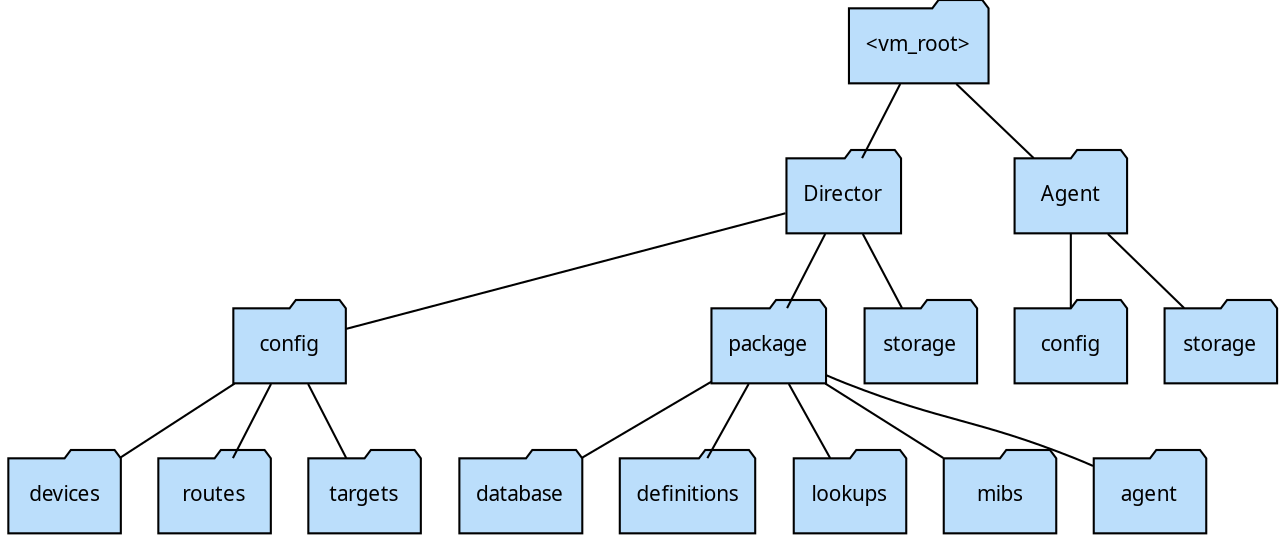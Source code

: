 graph dirTree {
   tooltip="Directory Tree"
   rankdir="TD"

   subgraph folderNode {
      node [shape="folder" style="filled" fillcolor="#bbdefb" fontname="Calibri" fontsize="10"]

      root[label="&lt;vm_root&gt;"]
      
      director[label="Director"]
      agent[label="Agent"]

      directorConfig[label="config"]
      directorDevices[label="devices"]
      directorRoutes[label="routes"]
      directorTargets[label="targets"]

      directorPackage[label="package"]
      directorDatabase[label="database"]      
      directorDefinitions[label="definitions"]
      directorLookups[label="lookups"]
      directorMibs[label="mibs"]
      directorAgentBuilds[label="agent"]

      directorStorage[label="storage"]

      agentConfig[label="config"]
      agentStorage[label="storage"]
   }

   root -- {director agent}
   
   director -- {directorConfig directorPackage directorStorage}
   directorConfig -- {directorDevices directorRoutes directorTargets}
   directorPackage -- {directorDatabase directorDefinitions directorLookups directorMibs directorAgentBuilds}
   
   agent -- {agentConfig agentStorage}
}
